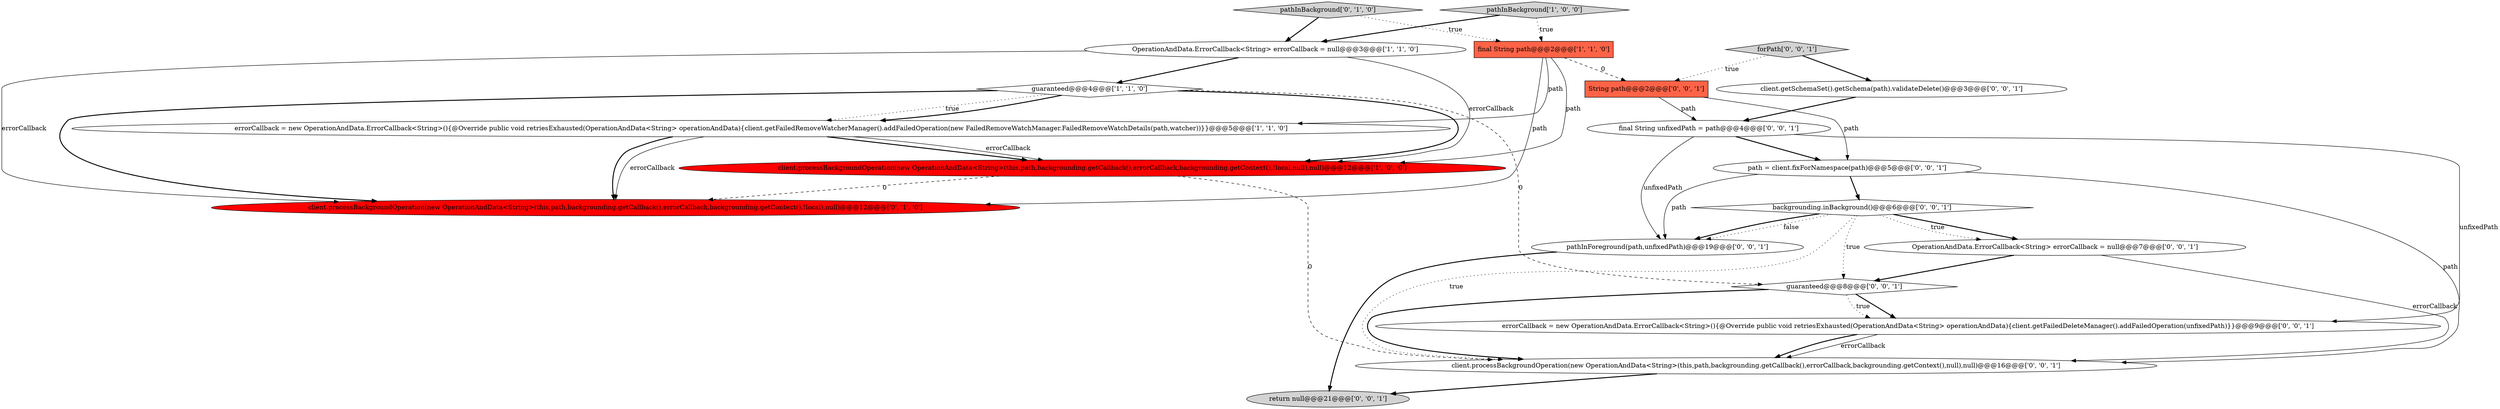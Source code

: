 digraph {
1 [style = filled, label = "OperationAndData.ErrorCallback<String> errorCallback = null@@@3@@@['1', '1', '0']", fillcolor = white, shape = ellipse image = "AAA0AAABBB1BBB"];
18 [style = filled, label = "String path@@@2@@@['0', '0', '1']", fillcolor = tomato, shape = box image = "AAA0AAABBB3BBB"];
7 [style = filled, label = "client.processBackgroundOperation(new OperationAndData<String>(this,path,backgrounding.getCallback(),errorCallback,backgrounding.getContext(),!local),null)@@@12@@@['0', '1', '0']", fillcolor = red, shape = ellipse image = "AAA1AAABBB2BBB"];
4 [style = filled, label = "guaranteed@@@4@@@['1', '1', '0']", fillcolor = white, shape = diamond image = "AAA0AAABBB1BBB"];
3 [style = filled, label = "final String path@@@2@@@['1', '1', '0']", fillcolor = tomato, shape = box image = "AAA0AAABBB1BBB"];
8 [style = filled, label = "client.getSchemaSet().getSchema(path).validateDelete()@@@3@@@['0', '0', '1']", fillcolor = white, shape = ellipse image = "AAA0AAABBB3BBB"];
14 [style = filled, label = "client.processBackgroundOperation(new OperationAndData<String>(this,path,backgrounding.getCallback(),errorCallback,backgrounding.getContext(),null),null)@@@16@@@['0', '0', '1']", fillcolor = white, shape = ellipse image = "AAA0AAABBB3BBB"];
15 [style = filled, label = "errorCallback = new OperationAndData.ErrorCallback<String>(){@Override public void retriesExhausted(OperationAndData<String> operationAndData){client.getFailedDeleteManager().addFailedOperation(unfixedPath)}}@@@9@@@['0', '0', '1']", fillcolor = white, shape = ellipse image = "AAA0AAABBB3BBB"];
16 [style = filled, label = "path = client.fixForNamespace(path)@@@5@@@['0', '0', '1']", fillcolor = white, shape = ellipse image = "AAA0AAABBB3BBB"];
19 [style = filled, label = "pathInForeground(path,unfixedPath)@@@19@@@['0', '0', '1']", fillcolor = white, shape = ellipse image = "AAA0AAABBB3BBB"];
12 [style = filled, label = "forPath['0', '0', '1']", fillcolor = lightgray, shape = diamond image = "AAA0AAABBB3BBB"];
2 [style = filled, label = "client.processBackgroundOperation(new OperationAndData<String>(this,path,backgrounding.getCallback(),errorCallback,backgrounding.getContext(),!local,null),null)@@@12@@@['1', '0', '0']", fillcolor = red, shape = ellipse image = "AAA1AAABBB1BBB"];
6 [style = filled, label = "pathInBackground['0', '1', '0']", fillcolor = lightgray, shape = diamond image = "AAA0AAABBB2BBB"];
9 [style = filled, label = "guaranteed@@@8@@@['0', '0', '1']", fillcolor = white, shape = diamond image = "AAA0AAABBB3BBB"];
5 [style = filled, label = "pathInBackground['1', '0', '0']", fillcolor = lightgray, shape = diamond image = "AAA0AAABBB1BBB"];
11 [style = filled, label = "return null@@@21@@@['0', '0', '1']", fillcolor = lightgray, shape = ellipse image = "AAA0AAABBB3BBB"];
13 [style = filled, label = "final String unfixedPath = path@@@4@@@['0', '0', '1']", fillcolor = white, shape = ellipse image = "AAA0AAABBB3BBB"];
17 [style = filled, label = "OperationAndData.ErrorCallback<String> errorCallback = null@@@7@@@['0', '0', '1']", fillcolor = white, shape = ellipse image = "AAA0AAABBB3BBB"];
0 [style = filled, label = "errorCallback = new OperationAndData.ErrorCallback<String>(){@Override public void retriesExhausted(OperationAndData<String> operationAndData){client.getFailedRemoveWatcherManager().addFailedOperation(new FailedRemoveWatchManager.FailedRemoveWatchDetails(path,watcher))}}@@@5@@@['1', '1', '0']", fillcolor = white, shape = ellipse image = "AAA0AAABBB1BBB"];
10 [style = filled, label = "backgrounding.inBackground()@@@6@@@['0', '0', '1']", fillcolor = white, shape = diamond image = "AAA0AAABBB3BBB"];
17->14 [style = solid, label="errorCallback"];
16->19 [style = solid, label="path"];
1->4 [style = bold, label=""];
3->2 [style = solid, label="path"];
15->14 [style = bold, label=""];
13->15 [style = solid, label="unfixedPath"];
16->10 [style = bold, label=""];
18->13 [style = solid, label="path"];
13->19 [style = solid, label="unfixedPath"];
10->19 [style = bold, label=""];
18->16 [style = solid, label="path"];
17->9 [style = bold, label=""];
0->2 [style = bold, label=""];
4->0 [style = dotted, label="true"];
3->18 [style = dashed, label="0"];
1->7 [style = solid, label="errorCallback"];
19->11 [style = bold, label=""];
1->2 [style = solid, label="errorCallback"];
10->17 [style = bold, label=""];
10->19 [style = dotted, label="false"];
4->2 [style = bold, label=""];
12->18 [style = dotted, label="true"];
5->3 [style = dotted, label="true"];
15->14 [style = solid, label="errorCallback"];
2->7 [style = dashed, label="0"];
0->7 [style = solid, label="errorCallback"];
10->9 [style = dotted, label="true"];
13->16 [style = bold, label=""];
4->7 [style = bold, label=""];
4->0 [style = bold, label=""];
0->7 [style = bold, label=""];
10->17 [style = dotted, label="true"];
10->14 [style = dotted, label="true"];
6->1 [style = bold, label=""];
0->2 [style = solid, label="errorCallback"];
5->1 [style = bold, label=""];
4->9 [style = dashed, label="0"];
2->14 [style = dashed, label="0"];
3->0 [style = solid, label="path"];
9->15 [style = bold, label=""];
12->8 [style = bold, label=""];
9->14 [style = bold, label=""];
3->7 [style = solid, label="path"];
9->15 [style = dotted, label="true"];
6->3 [style = dotted, label="true"];
14->11 [style = bold, label=""];
16->14 [style = solid, label="path"];
8->13 [style = bold, label=""];
}
